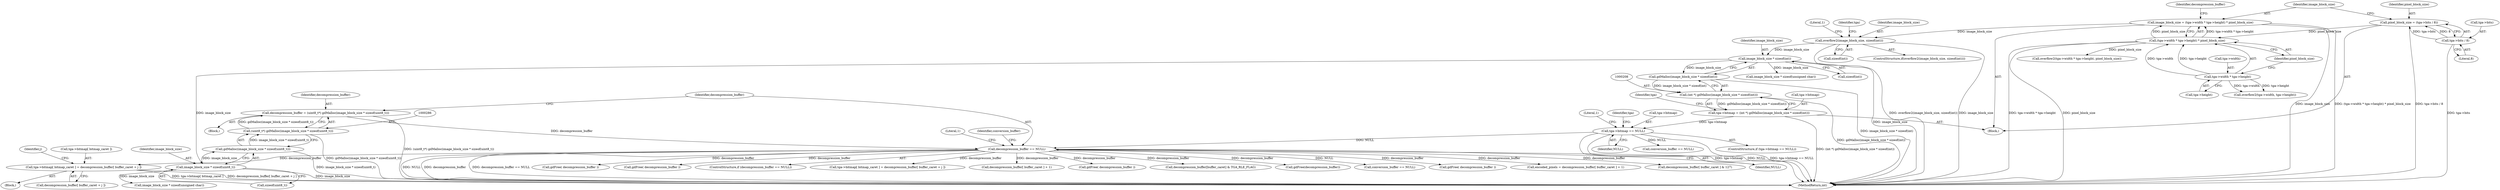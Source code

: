 digraph "0_libgd_3c2b605d72e8b080dace1d98a6e50b46c1d12186@pointer" {
"1000498" [label="(Call,tga->bitmap[ bitmap_caret ] = decompression_buffer[ buffer_caret + j ])"];
"1000293" [label="(Call,decompression_buffer == NULL)"];
"1000283" [label="(Call,decompression_buffer = (uint8_t*) gdMalloc(image_block_size * sizeof(uint8_t)))"];
"1000285" [label="(Call,(uint8_t*) gdMalloc(image_block_size * sizeof(uint8_t)))"];
"1000287" [label="(Call,gdMalloc(image_block_size * sizeof(uint8_t)))"];
"1000288" [label="(Call,image_block_size * sizeof(uint8_t))"];
"1000210" [label="(Call,image_block_size * sizeof(int))"];
"1000180" [label="(Call,overflow2(image_block_size, sizeof(int)))"];
"1000117" [label="(Call,image_block_size = (tga->width * tga->height) * pixel_block_size)"];
"1000119" [label="(Call,(tga->width * tga->height) * pixel_block_size)"];
"1000120" [label="(Call,tga->width * tga->height)"];
"1000109" [label="(Call,pixel_block_size = (tga->bits / 8))"];
"1000111" [label="(Call,tga->bits / 8)"];
"1000215" [label="(Call,tga->bitmap == NULL)"];
"1000203" [label="(Call,tga->bitmap = (int *) gdMalloc(image_block_size * sizeof(int)))"];
"1000207" [label="(Call,(int *) gdMalloc(image_block_size * sizeof(int)))"];
"1000209" [label="(Call,gdMalloc(image_block_size * sizeof(int)))"];
"1000212" [label="(Call,sizeof(int))"];
"1000118" [label="(Identifier,image_block_size)"];
"1000204" [label="(Call,tga->bitmap)"];
"1000209" [label="(Call,gdMalloc(image_block_size * sizeof(int)))"];
"1000119" [label="(Call,(tga->width * tga->height) * pixel_block_size)"];
"1000285" [label="(Call,(uint8_t*) gdMalloc(image_block_size * sizeof(uint8_t)))"];
"1000127" [label="(Identifier,pixel_block_size)"];
"1000115" [label="(Literal,8)"];
"1000120" [label="(Call,tga->width * tga->height)"];
"1000331" [label="(Call,gdFree(decompression_buffer))"];
"1000305" [label="(Call,image_block_size * sizeof(unsigned char))"];
"1000234" [label="(Call,image_block_size * sizeof(unsigned char))"];
"1000117" [label="(Call,image_block_size = (tga->width * tga->height) * pixel_block_size)"];
"1000112" [label="(Call,tga->bits)"];
"1000211" [label="(Identifier,image_block_size)"];
"1000299" [label="(Literal,1)"];
"1000187" [label="(Literal,1)"];
"1000288" [label="(Call,image_block_size * sizeof(uint8_t))"];
"1000290" [label="(Call,sizeof(uint8_t))"];
"1000182" [label="(Call,sizeof(int))"];
"1000225" [label="(Identifier,tga)"];
"1000294" [label="(Identifier,decompression_buffer)"];
"1000310" [label="(Call,conversion_buffer == NULL)"];
"1000494" [label="(Identifier,j)"];
"1000284" [label="(Identifier,decompression_buffer)"];
"1000287" [label="(Call,gdMalloc(image_block_size * sizeof(uint8_t)))"];
"1000498" [label="(Call,tga->bitmap[ bitmap_caret ] = decompression_buffer[ buffer_caret + j ])"];
"1000468" [label="(Call,gdFree( decompression_buffer ))"];
"1000130" [label="(Identifier,decompression_buffer)"];
"1000444" [label="(Call,encoded_pixels = decompression_buffer[ buffer_caret ] + 1)"];
"1000166" [label="(Call,overflow2(tga->width * tga->height, pixel_block_size))"];
"1000110" [label="(Identifier,pixel_block_size)"];
"1000203" [label="(Call,tga->bitmap = (int *) gdMalloc(image_block_size * sizeof(int)))"];
"1000192" [label="(Identifier,tga)"];
"1000215" [label="(Call,tga->bitmap == NULL)"];
"1000179" [label="(ControlStructure,if(overflow2(image_block_size, sizeof(int))))"];
"1000181" [label="(Identifier,image_block_size)"];
"1000375" [label="(Call,decompression_buffer[ buffer_caret ] & 127)"];
"1000124" [label="(Call,tga->height)"];
"1000214" [label="(ControlStructure,if (tga->bitmap == NULL))"];
"1000154" [label="(Call,overflow2(tga->width, tga->height))"];
"1000295" [label="(Identifier,NULL)"];
"1000289" [label="(Identifier,image_block_size)"];
"1000216" [label="(Call,tga->bitmap)"];
"1000497" [label="(Block,)"];
"1000107" [label="(Block,)"];
"1000316" [label="(Call,gdFree( decompression_buffer ))"];
"1000207" [label="(Call,(int *) gdMalloc(image_block_size * sizeof(int)))"];
"1000180" [label="(Call,overflow2(image_block_size, sizeof(int)))"];
"1000227" [label="(Block,)"];
"1000217" [label="(Identifier,tga)"];
"1000499" [label="(Call,tga->bitmap[ bitmap_caret ])"];
"1000111" [label="(Call,tga->bits / 8)"];
"1000512" [label="(Call,gdFree( decompression_buffer ))"];
"1000219" [label="(Identifier,NULL)"];
"1000292" [label="(ControlStructure,if (decompression_buffer == NULL))"];
"1000428" [label="(Call,tga->bitmap[ bitmap_caret ] = decompression_buffer[ buffer_caret + j ])"];
"1000519" [label="(MethodReturn,int)"];
"1000109" [label="(Call,pixel_block_size = (tga->bits / 8))"];
"1000446" [label="(Call,decompression_buffer[ buffer_caret ] + 1)"];
"1000283" [label="(Call,decompression_buffer = (uint8_t*) gdMalloc(image_block_size * sizeof(uint8_t)))"];
"1000398" [label="(Call,gdFree( decompression_buffer ))"];
"1000239" [label="(Call,conversion_buffer == NULL)"];
"1000121" [label="(Call,tga->width)"];
"1000301" [label="(Identifier,conversion_buffer)"];
"1000210" [label="(Call,image_block_size * sizeof(int))"];
"1000293" [label="(Call,decompression_buffer == NULL)"];
"1000222" [label="(Literal,1)"];
"1000365" [label="(Call,decompression_buffer[buffer_caret] & TGA_RLE_FLAG)"];
"1000504" [label="(Call,decompression_buffer[ buffer_caret + j ])"];
"1000498" -> "1000497"  [label="AST: "];
"1000498" -> "1000504"  [label="CFG: "];
"1000499" -> "1000498"  [label="AST: "];
"1000504" -> "1000498"  [label="AST: "];
"1000494" -> "1000498"  [label="CFG: "];
"1000498" -> "1000519"  [label="DDG: tga->bitmap[ bitmap_caret ]"];
"1000498" -> "1000519"  [label="DDG: decompression_buffer[ buffer_caret + j ]"];
"1000293" -> "1000498"  [label="DDG: decompression_buffer"];
"1000293" -> "1000292"  [label="AST: "];
"1000293" -> "1000295"  [label="CFG: "];
"1000294" -> "1000293"  [label="AST: "];
"1000295" -> "1000293"  [label="AST: "];
"1000299" -> "1000293"  [label="CFG: "];
"1000301" -> "1000293"  [label="CFG: "];
"1000293" -> "1000519"  [label="DDG: decompression_buffer"];
"1000293" -> "1000519"  [label="DDG: decompression_buffer == NULL"];
"1000293" -> "1000519"  [label="DDG: NULL"];
"1000283" -> "1000293"  [label="DDG: decompression_buffer"];
"1000215" -> "1000293"  [label="DDG: NULL"];
"1000293" -> "1000310"  [label="DDG: NULL"];
"1000293" -> "1000316"  [label="DDG: decompression_buffer"];
"1000293" -> "1000331"  [label="DDG: decompression_buffer"];
"1000293" -> "1000365"  [label="DDG: decompression_buffer"];
"1000293" -> "1000375"  [label="DDG: decompression_buffer"];
"1000293" -> "1000398"  [label="DDG: decompression_buffer"];
"1000293" -> "1000428"  [label="DDG: decompression_buffer"];
"1000293" -> "1000444"  [label="DDG: decompression_buffer"];
"1000293" -> "1000446"  [label="DDG: decompression_buffer"];
"1000293" -> "1000468"  [label="DDG: decompression_buffer"];
"1000293" -> "1000512"  [label="DDG: decompression_buffer"];
"1000283" -> "1000227"  [label="AST: "];
"1000283" -> "1000285"  [label="CFG: "];
"1000284" -> "1000283"  [label="AST: "];
"1000285" -> "1000283"  [label="AST: "];
"1000294" -> "1000283"  [label="CFG: "];
"1000283" -> "1000519"  [label="DDG: (uint8_t*) gdMalloc(image_block_size * sizeof(uint8_t))"];
"1000285" -> "1000283"  [label="DDG: gdMalloc(image_block_size * sizeof(uint8_t))"];
"1000285" -> "1000287"  [label="CFG: "];
"1000286" -> "1000285"  [label="AST: "];
"1000287" -> "1000285"  [label="AST: "];
"1000285" -> "1000519"  [label="DDG: gdMalloc(image_block_size * sizeof(uint8_t))"];
"1000287" -> "1000285"  [label="DDG: image_block_size * sizeof(uint8_t)"];
"1000287" -> "1000288"  [label="CFG: "];
"1000288" -> "1000287"  [label="AST: "];
"1000287" -> "1000519"  [label="DDG: image_block_size * sizeof(uint8_t)"];
"1000288" -> "1000287"  [label="DDG: image_block_size"];
"1000288" -> "1000290"  [label="CFG: "];
"1000289" -> "1000288"  [label="AST: "];
"1000290" -> "1000288"  [label="AST: "];
"1000288" -> "1000519"  [label="DDG: image_block_size"];
"1000210" -> "1000288"  [label="DDG: image_block_size"];
"1000288" -> "1000305"  [label="DDG: image_block_size"];
"1000210" -> "1000209"  [label="AST: "];
"1000210" -> "1000212"  [label="CFG: "];
"1000211" -> "1000210"  [label="AST: "];
"1000212" -> "1000210"  [label="AST: "];
"1000209" -> "1000210"  [label="CFG: "];
"1000210" -> "1000519"  [label="DDG: image_block_size"];
"1000210" -> "1000209"  [label="DDG: image_block_size"];
"1000180" -> "1000210"  [label="DDG: image_block_size"];
"1000210" -> "1000234"  [label="DDG: image_block_size"];
"1000180" -> "1000179"  [label="AST: "];
"1000180" -> "1000182"  [label="CFG: "];
"1000181" -> "1000180"  [label="AST: "];
"1000182" -> "1000180"  [label="AST: "];
"1000187" -> "1000180"  [label="CFG: "];
"1000192" -> "1000180"  [label="CFG: "];
"1000180" -> "1000519"  [label="DDG: image_block_size"];
"1000180" -> "1000519"  [label="DDG: overflow2(image_block_size, sizeof(int))"];
"1000117" -> "1000180"  [label="DDG: image_block_size"];
"1000117" -> "1000107"  [label="AST: "];
"1000117" -> "1000119"  [label="CFG: "];
"1000118" -> "1000117"  [label="AST: "];
"1000119" -> "1000117"  [label="AST: "];
"1000130" -> "1000117"  [label="CFG: "];
"1000117" -> "1000519"  [label="DDG: image_block_size"];
"1000117" -> "1000519"  [label="DDG: (tga->width * tga->height) * pixel_block_size"];
"1000119" -> "1000117"  [label="DDG: tga->width * tga->height"];
"1000119" -> "1000117"  [label="DDG: pixel_block_size"];
"1000119" -> "1000127"  [label="CFG: "];
"1000120" -> "1000119"  [label="AST: "];
"1000127" -> "1000119"  [label="AST: "];
"1000119" -> "1000519"  [label="DDG: pixel_block_size"];
"1000119" -> "1000519"  [label="DDG: tga->width * tga->height"];
"1000120" -> "1000119"  [label="DDG: tga->width"];
"1000120" -> "1000119"  [label="DDG: tga->height"];
"1000109" -> "1000119"  [label="DDG: pixel_block_size"];
"1000119" -> "1000166"  [label="DDG: pixel_block_size"];
"1000120" -> "1000124"  [label="CFG: "];
"1000121" -> "1000120"  [label="AST: "];
"1000124" -> "1000120"  [label="AST: "];
"1000127" -> "1000120"  [label="CFG: "];
"1000120" -> "1000154"  [label="DDG: tga->width"];
"1000120" -> "1000154"  [label="DDG: tga->height"];
"1000109" -> "1000107"  [label="AST: "];
"1000109" -> "1000111"  [label="CFG: "];
"1000110" -> "1000109"  [label="AST: "];
"1000111" -> "1000109"  [label="AST: "];
"1000118" -> "1000109"  [label="CFG: "];
"1000109" -> "1000519"  [label="DDG: tga->bits / 8"];
"1000111" -> "1000109"  [label="DDG: tga->bits"];
"1000111" -> "1000109"  [label="DDG: 8"];
"1000111" -> "1000115"  [label="CFG: "];
"1000112" -> "1000111"  [label="AST: "];
"1000115" -> "1000111"  [label="AST: "];
"1000111" -> "1000519"  [label="DDG: tga->bits"];
"1000215" -> "1000214"  [label="AST: "];
"1000215" -> "1000219"  [label="CFG: "];
"1000216" -> "1000215"  [label="AST: "];
"1000219" -> "1000215"  [label="AST: "];
"1000222" -> "1000215"  [label="CFG: "];
"1000225" -> "1000215"  [label="CFG: "];
"1000215" -> "1000519"  [label="DDG: tga->bitmap"];
"1000215" -> "1000519"  [label="DDG: NULL"];
"1000215" -> "1000519"  [label="DDG: tga->bitmap == NULL"];
"1000203" -> "1000215"  [label="DDG: tga->bitmap"];
"1000215" -> "1000239"  [label="DDG: NULL"];
"1000203" -> "1000107"  [label="AST: "];
"1000203" -> "1000207"  [label="CFG: "];
"1000204" -> "1000203"  [label="AST: "];
"1000207" -> "1000203"  [label="AST: "];
"1000217" -> "1000203"  [label="CFG: "];
"1000203" -> "1000519"  [label="DDG: (int *) gdMalloc(image_block_size * sizeof(int))"];
"1000207" -> "1000203"  [label="DDG: gdMalloc(image_block_size * sizeof(int))"];
"1000207" -> "1000209"  [label="CFG: "];
"1000208" -> "1000207"  [label="AST: "];
"1000209" -> "1000207"  [label="AST: "];
"1000207" -> "1000519"  [label="DDG: gdMalloc(image_block_size * sizeof(int))"];
"1000209" -> "1000207"  [label="DDG: image_block_size * sizeof(int)"];
"1000209" -> "1000519"  [label="DDG: image_block_size * sizeof(int)"];
}
